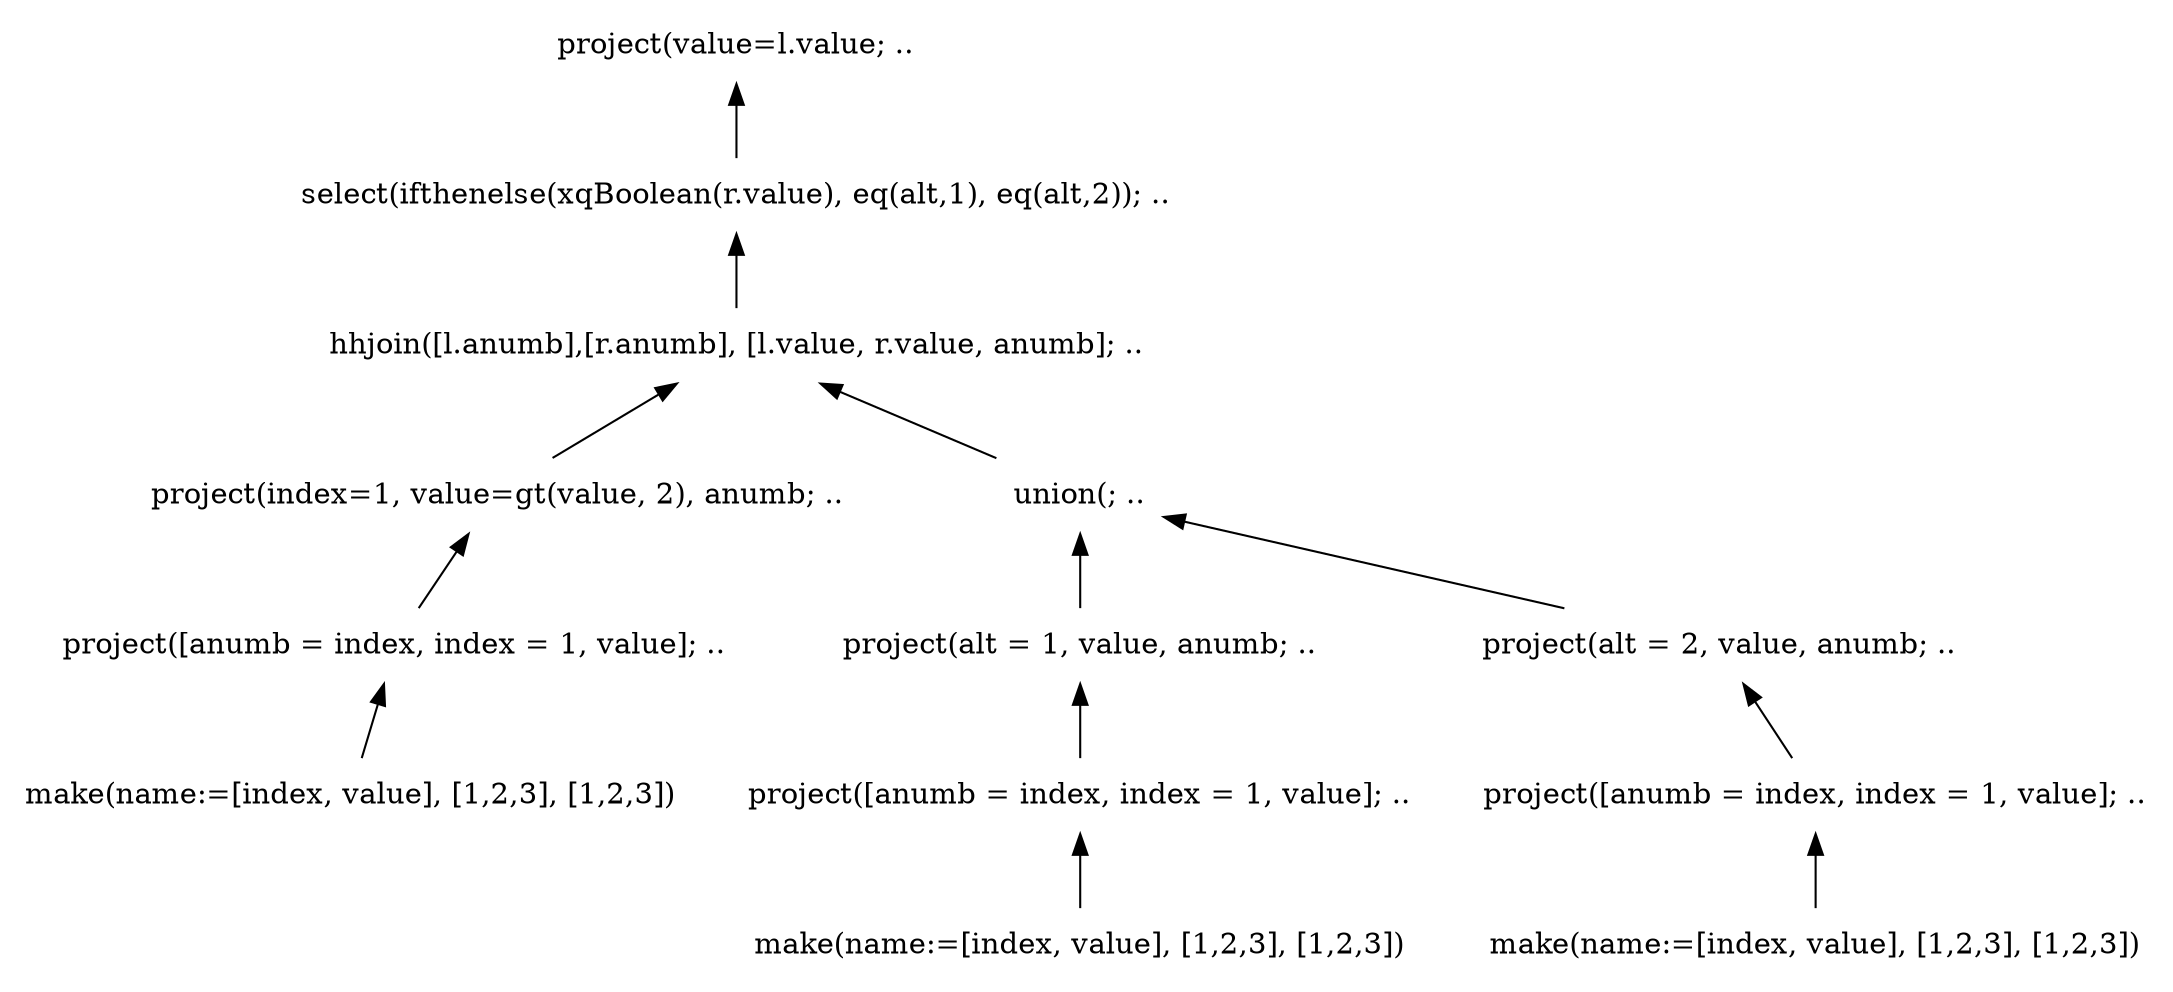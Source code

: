 digraph AST {
edge [color=black, dir=both, weight=1, fontcolor=black, fontname=Helvetica, arrowhead=none,arrowtail=normal]
node [shape=plaintext]

project1231->make1231
project1232->make1232
project1233->make1233
make1231 [label="make(name:=[index, value], [1,2,3], [1,2,3])"]
make1232 [label="make(name:=[index, value], [1,2,3], [1,2,3])"]
make1233 [label="make(name:=[index, value], [1,2,3], [1,2,3])"]
project1231 [label="project([anumb = index, index = 1, value]; .."]
project1232 [label="project([anumb = index, index = 1, value]; .."]
project1233 [label="project([anumb = index, index = 1, value]; .."]

project1 [label="project(value=l.value; .."]
project2 [label="project(alt = 1, value, anumb; .."]
project3 [label="project(alt = 2, value, anumb; .."]
project4 [label=" project(index=1, value=gt(value, 2), anumb; .."]

select1 [label="select(ifthenelse(xqBoolean(r.value), eq(alt,1), eq(alt,2)); .."]

hhjoin1 [label="hhjoin([l.anumb],[r.anumb], [l.value, r.value, anumb]; .."]

union1 [label="union(; .."]

project1->select1
  select1->hhjoin1
    hhjoin1->union1
      union1->project2
        project2->project1231
      union1->project3
        project3->project1232
    hhjoin1->project4
      project4->project1233
}